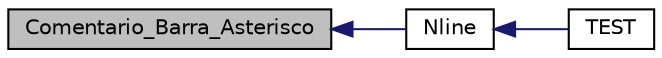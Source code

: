 digraph "Comentario_Barra_Asterisco"
{
 // INTERACTIVE_SVG=YES
  edge [fontname="Helvetica",fontsize="10",labelfontname="Helvetica",labelfontsize="10"];
  node [fontname="Helvetica",fontsize="10",shape=record];
  rankdir="LR";
  Node1 [label="Comentario_Barra_Asterisco",height=0.2,width=0.4,color="black", fillcolor="grey75", style="filled", fontcolor="black"];
  Node1 -> Node2 [dir="back",color="midnightblue",fontsize="10",style="solid",fontname="Helvetica"];
  Node2 [label="Nline",height=0.2,width=0.4,color="black", fillcolor="white", style="filled",URL="$db/d38/_nlinhas_8c.html#ac2bfebbe75d470b82bf886201f290eb0"];
  Node2 -> Node3 [dir="back",color="midnightblue",fontsize="10",style="solid",fontname="Helvetica"];
  Node3 [label="TEST",height=0.2,width=0.4,color="black", fillcolor="white", style="filled",URL="$df/d8b/_testa___nlinhas_8c.html#a203d7ee33b07de497b33727d4d22db84"];
}

